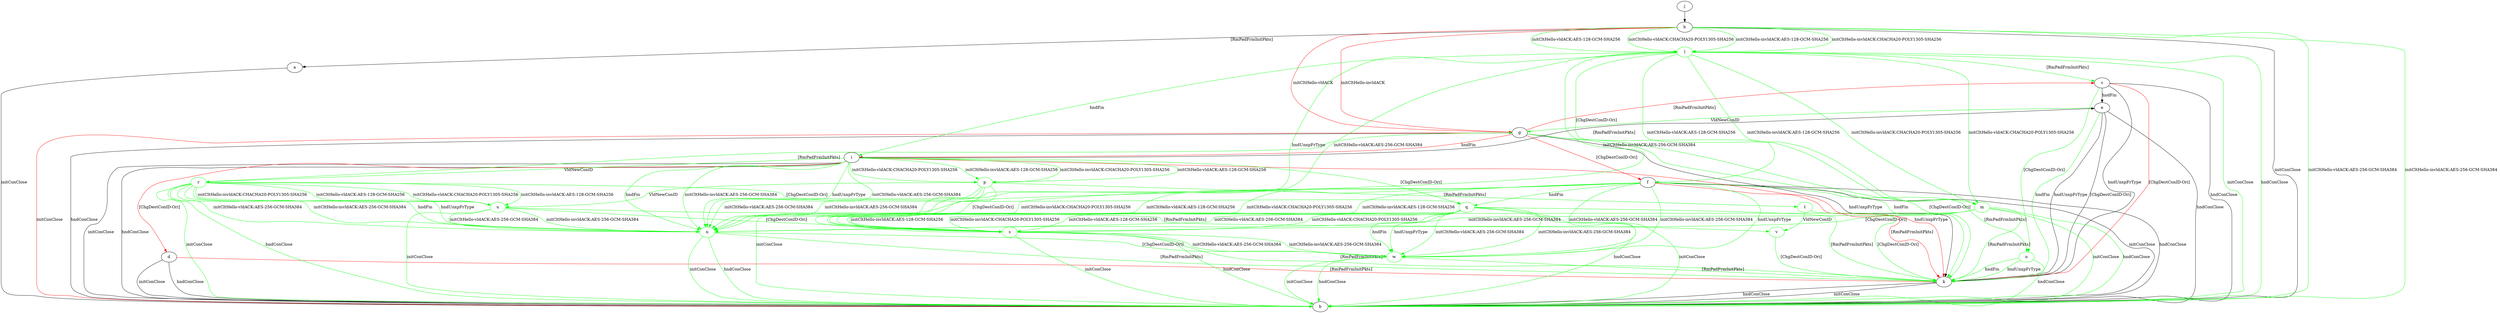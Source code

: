 digraph "" {
	a -> b	[key=0,
		label="initConClose "];
	c -> b	[key=0,
		label="hndConClose "];
	c -> e	[key=0,
		label="hndFin "];
	c -> k	[key=0,
		label="hndUnxpFrType "];
	c -> k	[key=1,
		color=red,
		label="[ChgDestConID-Ori] "];
	o	[color=green];
	c -> o	[key=0,
		color=green,
		label="[ChgDestConID-Ori] "];
	d -> b	[key=0,
		label="initConClose "];
	d -> b	[key=1,
		label="hndConClose "];
	d -> k	[key=0,
		color=red,
		label="[RmPadFrmInitPkts] "];
	e -> b	[key=0,
		label="hndConClose "];
	e -> g	[key=0,
		color=green,
		label="VldNewConID "];
	e -> k	[key=0,
		label="hndUnxpFrType "];
	e -> k	[key=1,
		label="[ChgDestConID-Ori] "];
	e -> k	[key=2,
		color=green,
		label="hndFin "];
	f -> b	[key=0,
		label="initConClose "];
	f -> b	[key=1,
		label="hndConClose "];
	f -> k	[key=0,
		color=red,
		label="[RmPadFrmInitPkts] "];
	f -> o	[key=0,
		color=green,
		label="[RmPadFrmInitPkts] "];
	q	[color=green];
	f -> q	[key=0,
		color=green,
		label="hndFin "];
	s	[color=green];
	f -> s	[key=0,
		color=green,
		label="initCltHello-vldACK:AES-128-GCM-SHA256 "];
	f -> s	[key=1,
		color=green,
		label="initCltHello-vldACK:CHACHA20-POLY1305-SHA256 "];
	f -> s	[key=2,
		color=green,
		label="initCltHello-invldACK:AES-128-GCM-SHA256 "];
	f -> s	[key=3,
		color=green,
		label="initCltHello-invldACK:CHACHA20-POLY1305-SHA256 "];
	w	[color=green];
	f -> w	[key=0,
		color=green,
		label="initCltHello-vldACK:AES-256-GCM-SHA384 "];
	f -> w	[key=1,
		color=green,
		label="initCltHello-invldACK:AES-256-GCM-SHA384 "];
	f -> w	[key=2,
		color=green,
		label="hndUnxpFrType "];
	g -> b	[key=0,
		label="hndConClose "];
	g -> b	[key=1,
		color=red,
		label="initConClose "];
	g -> c	[key=0,
		color=red,
		label="[RmPadFrmInitPkts] "];
	g -> f	[key=0,
		color=red,
		label="[ChgDestConID-Ori] "];
	g -> i	[key=0,
		color=red,
		label="hndFin "];
	g -> k	[key=0,
		label="hndUnxpFrType "];
	g -> k	[key=1,
		color=green,
		label="hndFin "];
	g -> k	[key=2,
		color=green,
		label="[ChgDestConID-Ori] "];
	h -> a	[key=0,
		label="[RmPadFrmInitPkts] "];
	h -> b	[key=0,
		label="initConClose "];
	h -> b	[key=1,
		color=green,
		label="initCltHello-vldACK:AES-256-GCM-SHA384 "];
	h -> b	[key=2,
		color=green,
		label="initCltHello-invldACK:AES-256-GCM-SHA384 "];
	h -> g	[key=0,
		color=red,
		label="initCltHello-vldACK "];
	h -> g	[key=1,
		color=red,
		label="initCltHello-invldACK "];
	l	[color=green];
	h -> l	[key=0,
		color=green,
		label="initCltHello-vldACK:AES-128-GCM-SHA256 "];
	h -> l	[key=1,
		color=green,
		label="initCltHello-vldACK:CHACHA20-POLY1305-SHA256 "];
	h -> l	[key=2,
		color=green,
		label="initCltHello-invldACK:AES-128-GCM-SHA256 "];
	h -> l	[key=3,
		color=green,
		label="initCltHello-invldACK:CHACHA20-POLY1305-SHA256 "];
	i -> b	[key=0,
		label="initConClose "];
	i -> b	[key=1,
		label="hndConClose "];
	i -> d	[key=0,
		color=red,
		label="[ChgDestConID-Ori] "];
	i -> e	[key=0,
		label="[RmPadFrmInitPkts] "];
	i -> k	[key=0,
		color=red,
		label="hndUnxpFrType "];
	n	[color=green];
	i -> n	[key=0,
		color=green,
		label="initCltHello-vldACK:AES-256-GCM-SHA384 "];
	i -> n	[key=1,
		color=green,
		label="initCltHello-invldACK:AES-256-GCM-SHA384 "];
	i -> n	[key=2,
		color=green,
		label="hndFin "];
	i -> n	[key=3,
		color=green,
		label="hndUnxpFrType "];
	p	[color=green];
	i -> p	[key=0,
		color=green,
		label="initCltHello-vldACK:AES-128-GCM-SHA256 "];
	i -> p	[key=1,
		color=green,
		label="initCltHello-vldACK:CHACHA20-POLY1305-SHA256 "];
	i -> p	[key=2,
		color=green,
		label="initCltHello-invldACK:AES-128-GCM-SHA256 "];
	i -> p	[key=3,
		color=green,
		label="initCltHello-invldACK:CHACHA20-POLY1305-SHA256 "];
	i -> q	[key=0,
		color=green,
		label="[ChgDestConID-Ori] "];
	r	[color=green];
	i -> r	[key=0,
		color=green,
		label="VldNewConID "];
	j -> h	[key=0];
	k -> b	[key=0,
		label="initConClose "];
	k -> b	[key=1,
		label="hndConClose "];
	l -> b	[key=0,
		color=green,
		label="initConClose "];
	l -> b	[key=1,
		color=green,
		label="hndConClose "];
	l -> c	[key=0,
		color=green,
		label="[RmPadFrmInitPkts] "];
	l -> f	[key=0,
		color=green,
		label="[ChgDestConID-Ori] "];
	l -> i	[key=0,
		color=green,
		label="hndFin "];
	m	[color=green];
	l -> m	[key=0,
		color=green,
		label="initCltHello-vldACK:AES-128-GCM-SHA256 "];
	l -> m	[key=1,
		color=green,
		label="initCltHello-vldACK:CHACHA20-POLY1305-SHA256 "];
	l -> m	[key=2,
		color=green,
		label="initCltHello-invldACK:AES-128-GCM-SHA256 "];
	l -> m	[key=3,
		color=green,
		label="initCltHello-invldACK:CHACHA20-POLY1305-SHA256 "];
	l -> n	[key=0,
		color=green,
		label="initCltHello-vldACK:AES-256-GCM-SHA384 "];
	l -> n	[key=1,
		color=green,
		label="initCltHello-invldACK:AES-256-GCM-SHA384 "];
	l -> n	[key=2,
		color=green,
		label="hndUnxpFrType "];
	m -> b	[key=0,
		color=green,
		label="initConClose "];
	m -> b	[key=1,
		color=green,
		label="hndConClose "];
	m -> k	[key=0,
		color=green,
		label="[RmPadFrmInitPkts] "];
	m -> n	[key=0,
		color=green,
		label="initCltHello-vldACK:AES-256-GCM-SHA384 "];
	m -> n	[key=1,
		color=green,
		label="initCltHello-invldACK:AES-256-GCM-SHA384 "];
	m -> s	[key=0,
		color=green,
		label="[ChgDestConID-Ori] "];
	n -> b	[key=0,
		color=green,
		label="initConClose "];
	n -> b	[key=1,
		color=green,
		label="hndConClose "];
	n -> k	[key=0,
		color=green,
		label="[RmPadFrmInitPkts] "];
	n -> w	[key=0,
		color=green,
		label="[ChgDestConID-Ori] "];
	o -> b	[key=0,
		color=green,
		label="hndConClose "];
	o -> k	[key=0,
		color=green,
		label="hndFin "];
	o -> k	[key=1,
		color=green,
		label="hndUnxpFrType "];
	p -> b	[key=0,
		color=green,
		label="initConClose "];
	p -> n	[key=0,
		color=green,
		label="initCltHello-vldACK:AES-256-GCM-SHA384 "];
	p -> n	[key=1,
		color=green,
		label="initCltHello-invldACK:AES-256-GCM-SHA384 "];
	p -> s	[key=0,
		color=green,
		label="[ChgDestConID-Ori] "];
	t	[color=green];
	p -> t	[key=0,
		color=green,
		label="[RmPadFrmInitPkts] "];
	u	[color=green];
	p -> u	[key=0,
		color=green,
		label="VldNewConID "];
	q -> b	[key=0,
		color=green,
		label="initConClose "];
	q -> b	[key=1,
		color=green,
		label="hndConClose "];
	q -> k	[key=0,
		color=green,
		label="[RmPadFrmInitPkts] "];
	q -> s	[key=0,
		color=green,
		label="initCltHello-vldACK:AES-128-GCM-SHA256 "];
	q -> s	[key=1,
		color=green,
		label="initCltHello-vldACK:CHACHA20-POLY1305-SHA256 "];
	q -> s	[key=2,
		color=green,
		label="initCltHello-invldACK:AES-128-GCM-SHA256 "];
	q -> s	[key=3,
		color=green,
		label="initCltHello-invldACK:CHACHA20-POLY1305-SHA256 "];
	q -> w	[key=0,
		color=green,
		label="initCltHello-vldACK:AES-256-GCM-SHA384 "];
	q -> w	[key=1,
		color=green,
		label="initCltHello-invldACK:AES-256-GCM-SHA384 "];
	q -> w	[key=2,
		color=green,
		label="hndFin "];
	q -> w	[key=3,
		color=green,
		label="hndUnxpFrType "];
	r -> b	[key=0,
		color=green,
		label="initConClose "];
	r -> b	[key=1,
		color=green,
		label="hndConClose "];
	r -> g	[key=0,
		color=green,
		label="[RmPadFrmInitPkts] "];
	r -> n	[key=0,
		color=green,
		label="initCltHello-vldACK:AES-256-GCM-SHA384 "];
	r -> n	[key=1,
		color=green,
		label="initCltHello-invldACK:AES-256-GCM-SHA384 "];
	r -> n	[key=2,
		color=green,
		label="hndFin "];
	r -> n	[key=3,
		color=green,
		label="hndUnxpFrType "];
	r -> q	[key=0,
		color=green,
		label="[ChgDestConID-Ori] "];
	r -> u	[key=0,
		color=green,
		label="initCltHello-vldACK:AES-128-GCM-SHA256 "];
	r -> u	[key=1,
		color=green,
		label="initCltHello-vldACK:CHACHA20-POLY1305-SHA256 "];
	r -> u	[key=2,
		color=green,
		label="initCltHello-invldACK:AES-128-GCM-SHA256 "];
	r -> u	[key=3,
		color=green,
		label="initCltHello-invldACK:CHACHA20-POLY1305-SHA256 "];
	s -> b	[key=0,
		color=green,
		label="initConClose "];
	s -> b	[key=1,
		color=green,
		label="hndConClose "];
	s -> k	[key=0,
		color=green,
		label="[RmPadFrmInitPkts] "];
	s -> w	[key=0,
		color=green,
		label="initCltHello-vldACK:AES-256-GCM-SHA384 "];
	s -> w	[key=1,
		color=green,
		label="initCltHello-invldACK:AES-256-GCM-SHA384 "];
	t -> k	[key=0,
		color=green,
		label="[ChgDestConID-Ori] "];
	v	[color=green];
	t -> v	[key=0,
		color=green,
		label="VldNewConID "];
	u -> b	[key=0,
		color=green,
		label="initConClose "];
	u -> n	[key=0,
		color=green,
		label="initCltHello-vldACK:AES-256-GCM-SHA384 "];
	u -> n	[key=1,
		color=green,
		label="initCltHello-invldACK:AES-256-GCM-SHA384 "];
	u -> s	[key=0,
		color=green,
		label="[ChgDestConID-Ori] "];
	u -> v	[key=0,
		color=green,
		label="[RmPadFrmInitPkts] "];
	v -> k	[key=0,
		color=green,
		label="[ChgDestConID-Ori] "];
	w -> b	[key=0,
		color=green,
		label="initConClose "];
	w -> b	[key=1,
		color=green,
		label="hndConClose "];
	w -> k	[key=0,
		color=green,
		label="[RmPadFrmInitPkts] "];
}
